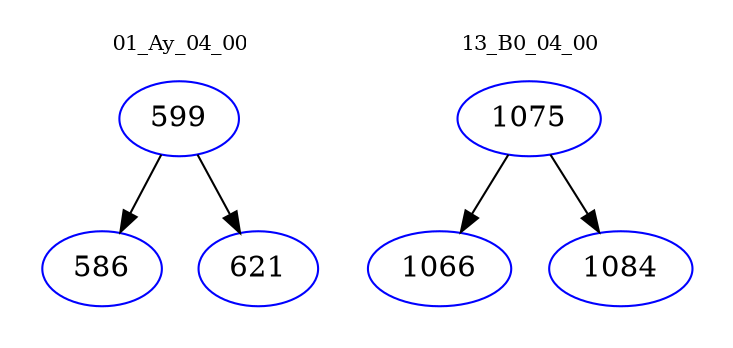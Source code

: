 digraph{
subgraph cluster_0 {
color = white
label = "01_Ay_04_00";
fontsize=10;
T0_599 [label="599", color="blue"]
T0_599 -> T0_586 [color="black"]
T0_586 [label="586", color="blue"]
T0_599 -> T0_621 [color="black"]
T0_621 [label="621", color="blue"]
}
subgraph cluster_1 {
color = white
label = "13_B0_04_00";
fontsize=10;
T1_1075 [label="1075", color="blue"]
T1_1075 -> T1_1066 [color="black"]
T1_1066 [label="1066", color="blue"]
T1_1075 -> T1_1084 [color="black"]
T1_1084 [label="1084", color="blue"]
}
}

